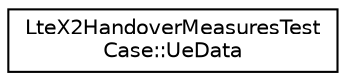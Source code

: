 digraph "Graphical Class Hierarchy"
{
 // LATEX_PDF_SIZE
  edge [fontname="Helvetica",fontsize="10",labelfontname="Helvetica",labelfontsize="10"];
  node [fontname="Helvetica",fontsize="10",shape=record];
  rankdir="LR";
  Node0 [label="LteX2HandoverMeasuresTest\lCase::UeData",height=0.2,width=0.4,color="black", fillcolor="white", style="filled",URL="$struct_lte_x2_handover_measures_test_case_1_1_ue_data.html",tooltip="UeData structure."];
}

